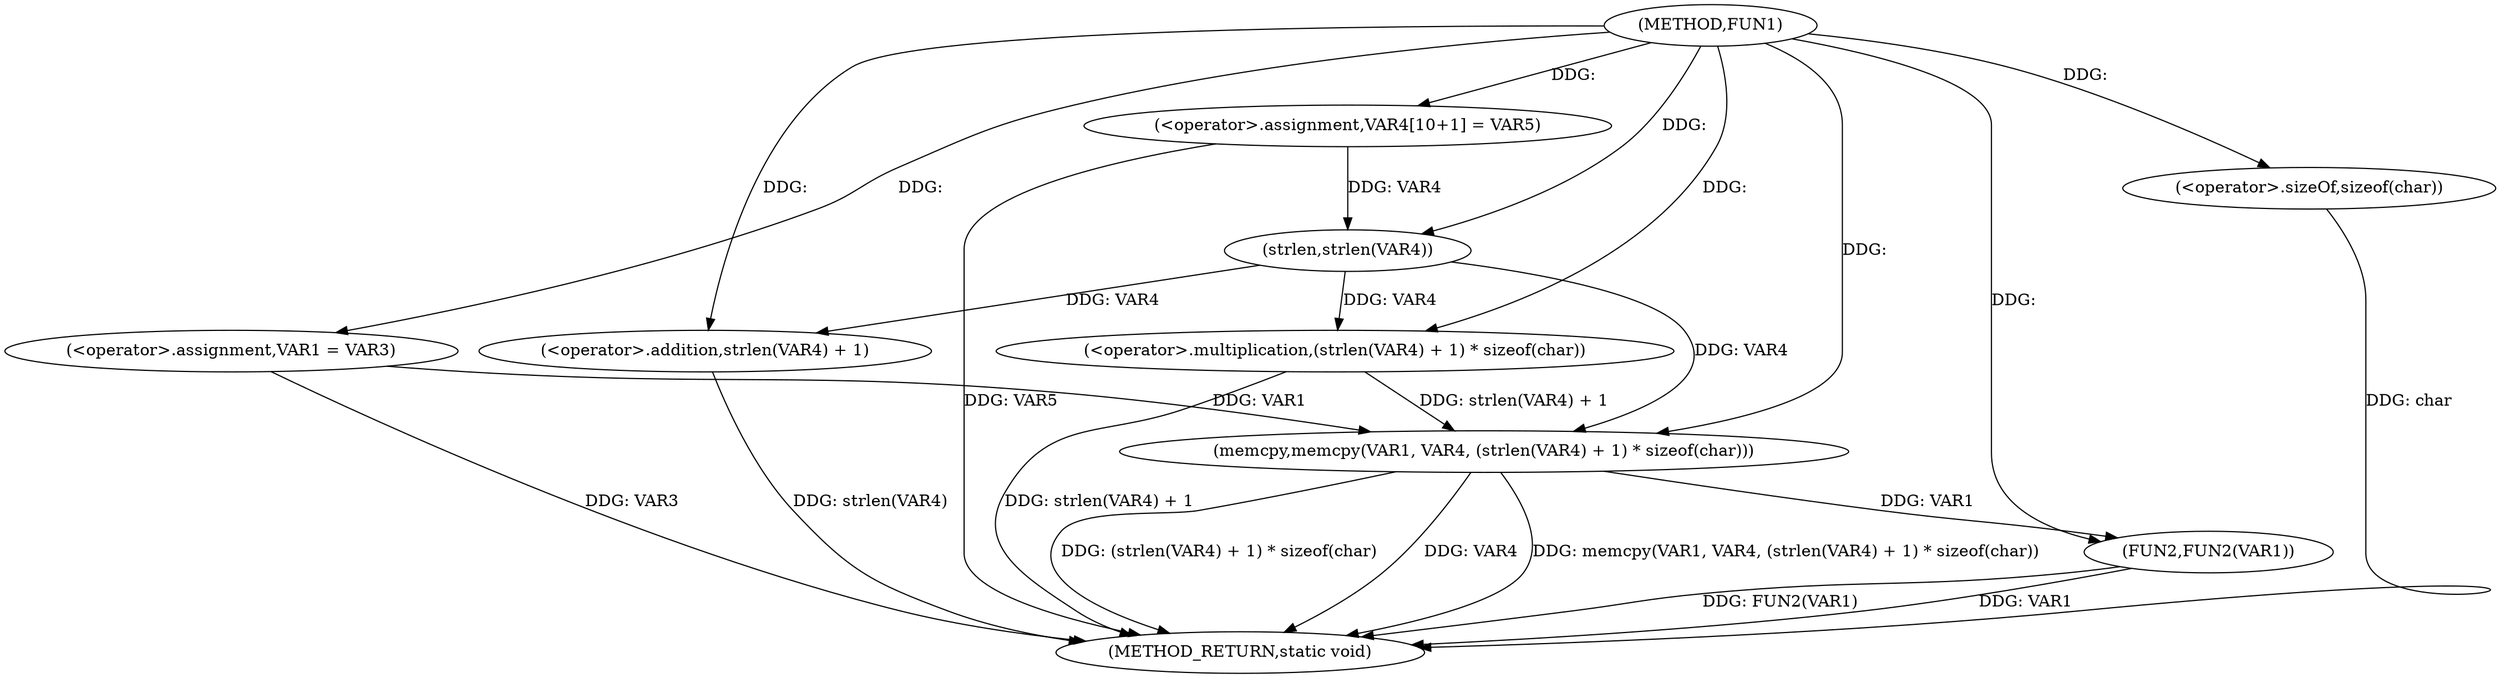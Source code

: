 digraph FUN1 {  
"1000100" [label = "(METHOD,FUN1)" ]
"1000127" [label = "(METHOD_RETURN,static void)" ]
"1000107" [label = "(<operator>.assignment,VAR1 = VAR3)" ]
"1000112" [label = "(<operator>.assignment,VAR4[10+1] = VAR5)" ]
"1000115" [label = "(memcpy,memcpy(VAR1, VAR4, (strlen(VAR4) + 1) * sizeof(char)))" ]
"1000118" [label = "(<operator>.multiplication,(strlen(VAR4) + 1) * sizeof(char))" ]
"1000119" [label = "(<operator>.addition,strlen(VAR4) + 1)" ]
"1000120" [label = "(strlen,strlen(VAR4))" ]
"1000123" [label = "(<operator>.sizeOf,sizeof(char))" ]
"1000125" [label = "(FUN2,FUN2(VAR1))" ]
  "1000115" -> "1000127"  [ label = "DDG: VAR4"] 
  "1000125" -> "1000127"  [ label = "DDG: VAR1"] 
  "1000125" -> "1000127"  [ label = "DDG: FUN2(VAR1)"] 
  "1000112" -> "1000127"  [ label = "DDG: VAR5"] 
  "1000115" -> "1000127"  [ label = "DDG: memcpy(VAR1, VAR4, (strlen(VAR4) + 1) * sizeof(char))"] 
  "1000115" -> "1000127"  [ label = "DDG: (strlen(VAR4) + 1) * sizeof(char)"] 
  "1000119" -> "1000127"  [ label = "DDG: strlen(VAR4)"] 
  "1000118" -> "1000127"  [ label = "DDG: strlen(VAR4) + 1"] 
  "1000107" -> "1000127"  [ label = "DDG: VAR3"] 
  "1000123" -> "1000127"  [ label = "DDG: char"] 
  "1000100" -> "1000107"  [ label = "DDG: "] 
  "1000100" -> "1000112"  [ label = "DDG: "] 
  "1000107" -> "1000115"  [ label = "DDG: VAR1"] 
  "1000100" -> "1000115"  [ label = "DDG: "] 
  "1000120" -> "1000115"  [ label = "DDG: VAR4"] 
  "1000118" -> "1000115"  [ label = "DDG: strlen(VAR4) + 1"] 
  "1000120" -> "1000118"  [ label = "DDG: VAR4"] 
  "1000100" -> "1000118"  [ label = "DDG: "] 
  "1000120" -> "1000119"  [ label = "DDG: VAR4"] 
  "1000112" -> "1000120"  [ label = "DDG: VAR4"] 
  "1000100" -> "1000120"  [ label = "DDG: "] 
  "1000100" -> "1000119"  [ label = "DDG: "] 
  "1000100" -> "1000123"  [ label = "DDG: "] 
  "1000115" -> "1000125"  [ label = "DDG: VAR1"] 
  "1000100" -> "1000125"  [ label = "DDG: "] 
}
